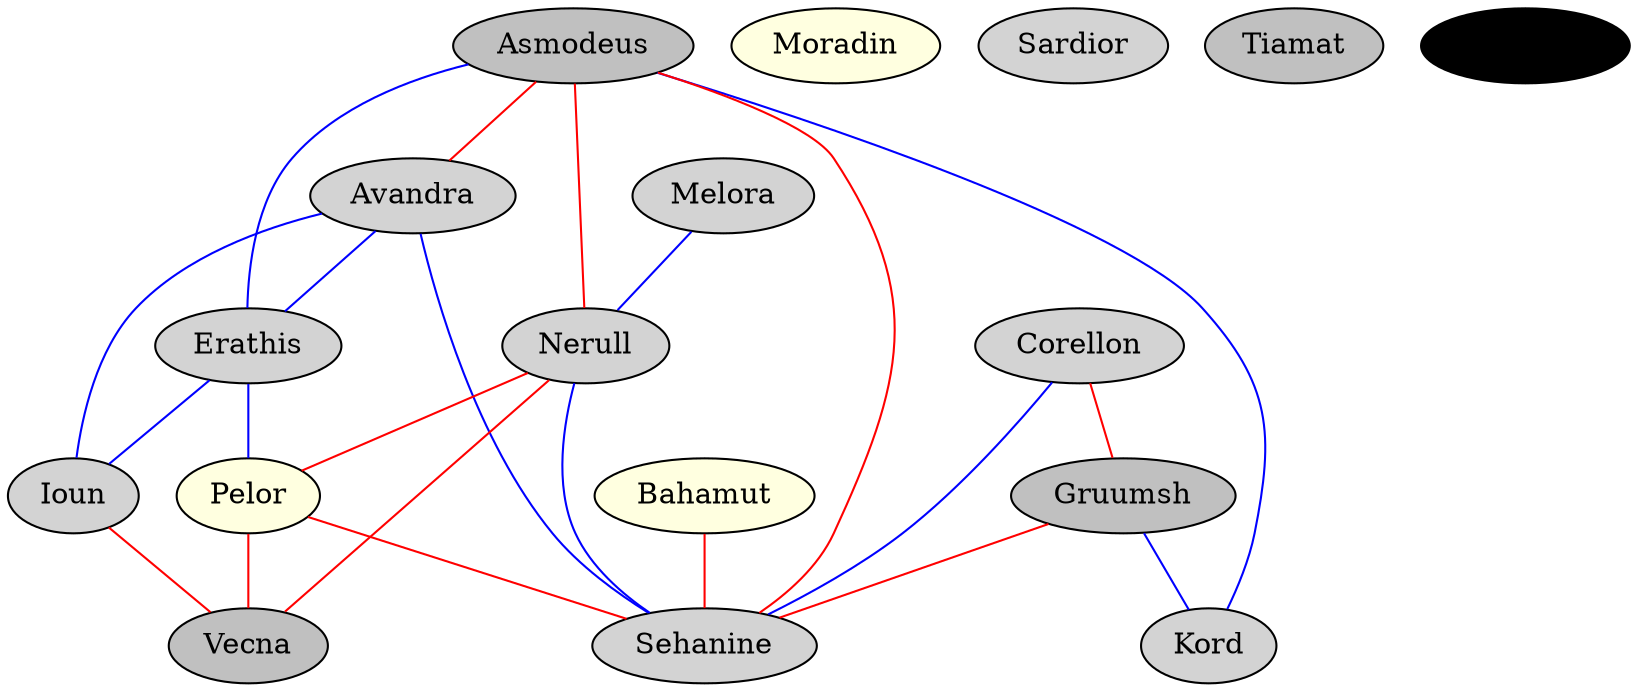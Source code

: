 graph {
  overlap=scale;
  node [style=filled];

  Asmodeus [fillcolor=gray URL="/dossiers/asmodeus"];
  Avandra [fillcolor=lightgray URL="/dossiers/avandra"];
  Bahamut [fillcolor=lightyellow URL="/dossiers/bahamut"];
  Corellon [fillcolor=lightgray URL="/dossiers/corellon"];
  Erathis [fillcolor=lightgray URL="/dossiers/erathis"];
  Gruumsh [fillcolor=gray URL="/dossiers/gruumsh"];
  Ioun [fillcolor=lightgray URL="/dossiers/ioun"];
  Kord [fillcolor=lightgray URL="/dossiers/kord"];
  Melora [fillcolor=lightgray URL="/dossiers/melora"];
  Moradin [fillcolor=lightyellow URL="/dossiers/moradin"];
  Nerull [fillcolor=lightgray URL="/dossiers/nerull"];
  Pelor [fillcolor=lightyellow URL="/dossiers/pelor"];
  Sardior [fillcolor=lightgray URL="/dossiers/sardior"];
  Sehanine [fillcolor=lightgray URL="/dossiers/sehanine"];
  Tiamat [fillcolor=gray URL="/dossiers/tiamat"];
  Vecna [fillcolor=gray URL="/dossiers/vecna"];
  Yondalla [fillcolor=black URL="/dossiers/yondalla"];

  Asmodeus -- Avandra [color=red];
  //Asmodeus -- Bahamut [color=none];
  //Asmodeus -- Corellon [color=none];
  Asmodeus -- Erathis [color=blue];
  //Asmodeus -- Gruumsh [color=none];
  //Asmodeus -- Ioun [color=none];
  Asmodeus -- Kord [color=blue];
  //Asmodeus -- Melora [color=none];
  //Asmodeus -- Moradin [color=none];
  Asmodeus -- Nerull [color=red];
  //Asmodeus -- Pelor [color=none];
  //Asmodeus -- Sardior [color=none];
  Asmodeus -- Sehanine [color=red];
  //Asmodeus -- Tiamat [color=none];
  //Asmodeus -- Vecna [color=none];

  //Avandra -- Bahamut [color=none];
  //Avandra -- Corellon [color=none];
  Avandra -- Erathis [color=blue];
  //Avandra -- Gruumsh [color=none];
  Avandra -- Ioun [color=blue];
  //Avandra -- Kord [color=none];
  //Avandra -- Melora [color=none];
  //Avandra -- Moradin [color=none];
  //Avandra -- Nerull [color=none];
  //Avandra -- Pelor [color=none];
  //Avandra -- Sardior [color=none];
  Avandra -- Sehanine [color=blue];
  //Avandra -- Tiamat [color=none];
  //Avandra -- Vecna [color=none];

  //Bahamut -- Corellon [color=none];
  //Bahamut -- Erathis [color=none];
  //Bahamut -- Gruumsh [color=none];
  //Bahamut -- Ioun [color=none];
  //Bahamut -- Kord [color=none];
  //Bahamut -- Melora [color=none];
  //Bahamut -- Moradin [color=none];
  //Bahamut -- Nerull [color=none];
  //Bahamut -- Pelor [color=none];
  //Bahamut -- Sardior [color=none];
  Bahamut -- Sehanine [color=red];
  //Bahamut -- Tiamat [color=none];
  //Bahamut -- Vecna [color=none];

  //Corellon -- Erathis [color=none];
  Corellon -- Gruumsh [color=red];
  //Corellon -- Ioun [color=none];
  //Corellon -- Kord [color=none];
  //Corellon -- Melora [color=none];
  //Corellon -- Moradin [color=none];
  //Corellon -- Nerull [color=none];
  //Corellon -- Pelor [color=none];
  //Corellon -- Sardior [color=none];
  Corellon -- Sehanine [color=blue];
  //Corellon -- Tiamat [color=none];
  //Corellon -- Vecna [color=none];

  //Erathis -- Gruumsh [color=none];
  Erathis -- Ioun [color=blue];
  //Erathis -- Kord [color=none];
  //Erathis -- Melora [color=none];
  //Erathis -- Moradin [color=none];
  //Erathis -- Nerull [color=none];
  Erathis -- Pelor [color=blue];
  //Erathis -- Sardior [color=none];
  //Erathis -- Sehanine [color=none];
  //Erathis -- Tiamat [color=none];
  //Erathis -- Vecna [color=none];

  //Gruumsh -- Ioun [color=none];
  Gruumsh -- Kord [color=blue];
  //Gruumsh -- Melora [color=none];
  //Gruumsh -- Moradin [color=none];
  //Gruumsh -- Nerull [color=none];
  //Gruumsh -- Pelor [color=none];
  //Gruumsh -- Sardior [color=none];
  Gruumsh -- Sehanine [color=red];
  //Gruumsh -- Tiamat [color=none];
  //Gruumsh -- Vecna [color=none];

  //Ioun -- Kord [color=none];
  //Ioun -- Melora [color=none];
  //Ioun -- Moradin [color=none];
  //Ioun -- Nerull [color=none];
  //Ioun -- Pelor [color=none];
  //Ioun -- Sardior [color=none];
  //Ioun -- Sehanine [color=none];
  //Ioun -- Tiamat [color=none];
  Ioun -- Vecna [color=red];

  //Kord -- Melora [color=none];
  //Kord -- Moradin [color=none];
  //Kord -- Nerull [color=none];
  //Kord -- Pelor [color=none];
  //Kord -- Sardior [color=none];
  //Kord -- Sehanine [color=none];
  //Kord -- Tiamat [color=none];
  //Kord -- Vecna [color=none];

  //Melora -- Moradin [color=none];
  Melora -- Nerull [color=blue];
  //Melora -- Pelor [color=none];
  //Melora -- Sardior [color=none];
  //Melora -- Sehanine [color=none];
  //Melora -- Tiamat [color=none];
  //Melora -- Vecna [color=none];

  //Moradin -- Nerull [color=none];
  //Moradin -- Pelor [color=none];
  //Moradin -- Sardior [color=none];
  //Moradin -- Sehanine [color=none];
  //Moradin -- Tiamat [color=none];
  //Moradin -- Vecna [color=none];

  Nerull -- Pelor [color=red];
  //Nerull -- Sardior [color=none];
  Nerull -- Sehanine [color=blue];
  //Nerull -- Tiamat [color=none];
  Nerull -- Vecna [color=red];

  //Pelor -- Sardior [color=none];
  Pelor -- Sehanine [color=red];
  //Pelor -- Tiamat [color=none];
  Pelor -- Vecna [color=red];

  //Sardior -- Sehanine [color=none];
  //Sardior -- Tiamat [color=none];
  //Sardior -- Vecna [color=none];

  //Sehanine -- Tiamat [color=none];
  //Sehanine -- Vecna [color=none];

  //Tiamat -- Vecna [color=none];
}
